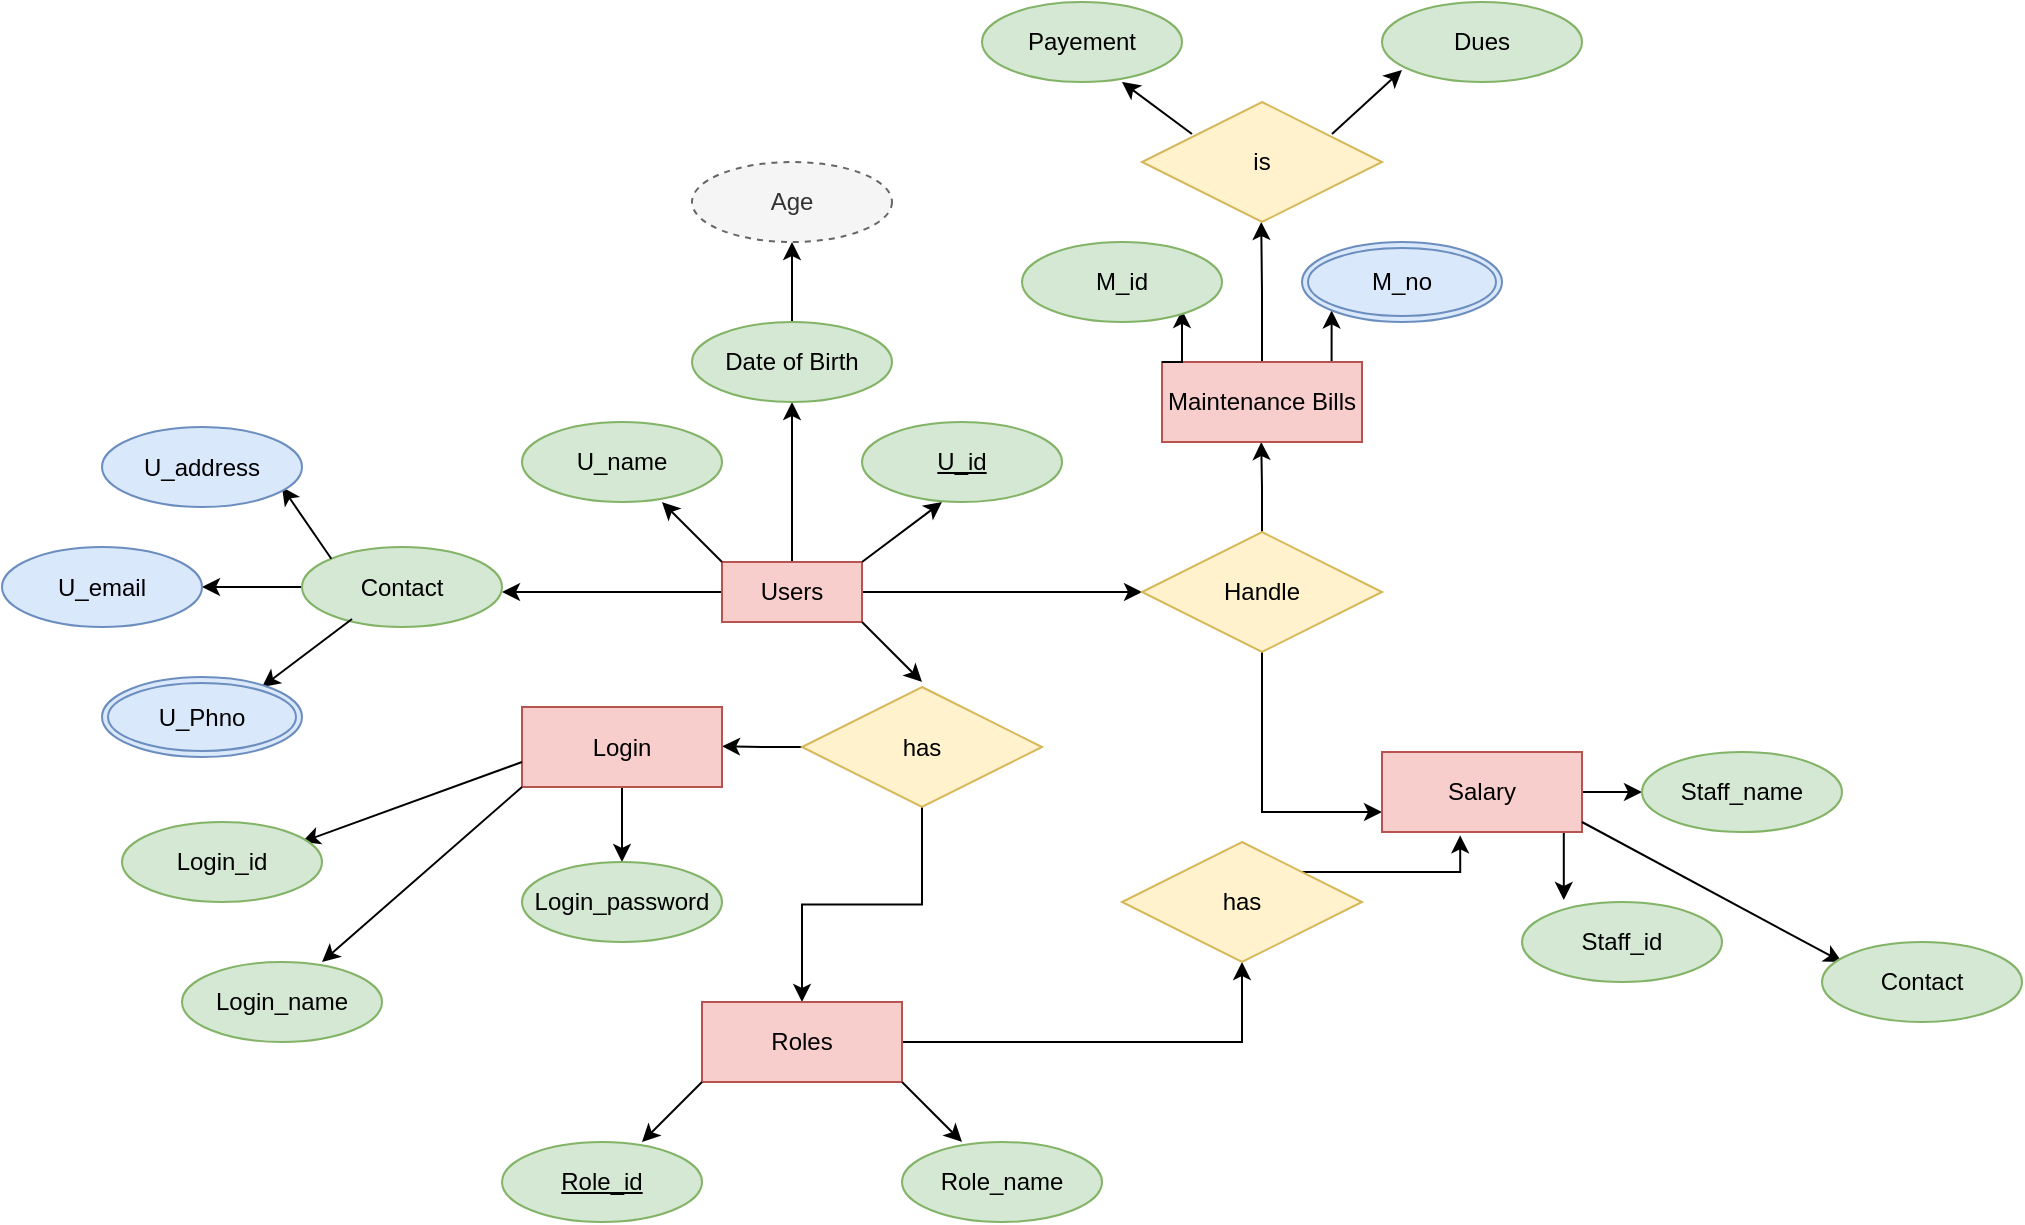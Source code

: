 <mxfile version="20.8.21" type="device"><diagram name="Page-1" id="floajDyfG_SZWKDSgE95"><mxGraphModel dx="1760" dy="2073" grid="1" gridSize="10" guides="1" tooltips="1" connect="1" arrows="1" fold="1" page="1" pageScale="1" pageWidth="827" pageHeight="1169" background="none" math="0" shadow="0"><root><mxCell id="0"/><mxCell id="1" parent="0"/><mxCell id="FmOYPlFz54X4AbfPs7PG-21" style="edgeStyle=orthogonalEdgeStyle;rounded=0;orthogonalLoop=1;jettySize=auto;html=1;exitX=0.5;exitY=0;exitDx=0;exitDy=0;" edge="1" parent="1" source="FmOYPlFz54X4AbfPs7PG-1"><mxGeometry relative="1" as="geometry"><mxPoint x="675" y="10" as="targetPoint"/></mxGeometry></mxCell><mxCell id="FmOYPlFz54X4AbfPs7PG-41" style="edgeStyle=orthogonalEdgeStyle;rounded=0;orthogonalLoop=1;jettySize=auto;html=1;" edge="1" parent="1" source="FmOYPlFz54X4AbfPs7PG-1"><mxGeometry relative="1" as="geometry"><mxPoint x="850" y="105" as="targetPoint"/></mxGeometry></mxCell><mxCell id="FmOYPlFz54X4AbfPs7PG-115" style="edgeStyle=orthogonalEdgeStyle;rounded=0;orthogonalLoop=1;jettySize=auto;html=1;exitX=0;exitY=0.5;exitDx=0;exitDy=0;" edge="1" parent="1" source="FmOYPlFz54X4AbfPs7PG-1"><mxGeometry relative="1" as="geometry"><mxPoint x="530" y="105" as="targetPoint"/></mxGeometry></mxCell><mxCell id="FmOYPlFz54X4AbfPs7PG-1" value="Users" style="whiteSpace=wrap;html=1;align=center;fillColor=#f8cecc;strokeColor=#b85450;" vertex="1" parent="1"><mxGeometry x="640" y="90" width="70" height="30" as="geometry"/></mxCell><mxCell id="FmOYPlFz54X4AbfPs7PG-3" value="" style="endArrow=classic;html=1;rounded=0;" edge="1" parent="1"><mxGeometry width="50" height="50" relative="1" as="geometry"><mxPoint x="710" y="90" as="sourcePoint"/><mxPoint x="750" y="60" as="targetPoint"/></mxGeometry></mxCell><mxCell id="FmOYPlFz54X4AbfPs7PG-4" value="" style="endArrow=classic;html=1;rounded=0;" edge="1" parent="1"><mxGeometry width="50" height="50" relative="1" as="geometry"><mxPoint x="710" y="120" as="sourcePoint"/><mxPoint x="740" y="150" as="targetPoint"/></mxGeometry></mxCell><mxCell id="FmOYPlFz54X4AbfPs7PG-6" value="" style="endArrow=classic;html=1;rounded=0;" edge="1" parent="1"><mxGeometry width="50" height="50" relative="1" as="geometry"><mxPoint x="640" y="90" as="sourcePoint"/><mxPoint x="610" y="60" as="targetPoint"/></mxGeometry></mxCell><mxCell id="FmOYPlFz54X4AbfPs7PG-7" value="U_id" style="ellipse;whiteSpace=wrap;html=1;align=center;fontStyle=4;fillColor=#d5e8d4;strokeColor=#82b366;" vertex="1" parent="1"><mxGeometry x="710" y="20" width="100" height="40" as="geometry"/></mxCell><mxCell id="FmOYPlFz54X4AbfPs7PG-8" value="U_name" style="ellipse;whiteSpace=wrap;html=1;align=center;fillColor=#d5e8d4;strokeColor=#82b366;" vertex="1" parent="1"><mxGeometry x="540" y="20" width="100" height="40" as="geometry"/></mxCell><mxCell id="FmOYPlFz54X4AbfPs7PG-86" style="edgeStyle=orthogonalEdgeStyle;rounded=0;orthogonalLoop=1;jettySize=auto;html=1;exitX=0.5;exitY=1;exitDx=0;exitDy=0;entryX=0.5;entryY=0;entryDx=0;entryDy=0;" edge="1" parent="1" source="FmOYPlFz54X4AbfPs7PG-22" target="FmOYPlFz54X4AbfPs7PG-77"><mxGeometry relative="1" as="geometry"/></mxCell><mxCell id="FmOYPlFz54X4AbfPs7PG-123" style="edgeStyle=orthogonalEdgeStyle;rounded=0;orthogonalLoop=1;jettySize=auto;html=1;exitX=0;exitY=0.5;exitDx=0;exitDy=0;" edge="1" parent="1" source="FmOYPlFz54X4AbfPs7PG-22"><mxGeometry relative="1" as="geometry"><mxPoint x="640" y="182.143" as="targetPoint"/></mxGeometry></mxCell><mxCell id="FmOYPlFz54X4AbfPs7PG-22" value="has" style="shape=rhombus;perimeter=rhombusPerimeter;whiteSpace=wrap;html=1;align=center;fillColor=#fff2cc;strokeColor=#d6b656;" vertex="1" parent="1"><mxGeometry x="680" y="152.5" width="120" height="60" as="geometry"/></mxCell><mxCell id="FmOYPlFz54X4AbfPs7PG-45" style="edgeStyle=orthogonalEdgeStyle;rounded=0;orthogonalLoop=1;jettySize=auto;html=1;exitX=0.5;exitY=0;exitDx=0;exitDy=0;" edge="1" parent="1" source="FmOYPlFz54X4AbfPs7PG-42"><mxGeometry relative="1" as="geometry"><mxPoint x="909.619" y="30" as="targetPoint"/></mxGeometry></mxCell><mxCell id="FmOYPlFz54X4AbfPs7PG-107" style="edgeStyle=orthogonalEdgeStyle;rounded=0;orthogonalLoop=1;jettySize=auto;html=1;exitX=0.5;exitY=1;exitDx=0;exitDy=0;entryX=0;entryY=0.75;entryDx=0;entryDy=0;" edge="1" parent="1" source="FmOYPlFz54X4AbfPs7PG-42" target="FmOYPlFz54X4AbfPs7PG-65"><mxGeometry relative="1" as="geometry"/></mxCell><mxCell id="FmOYPlFz54X4AbfPs7PG-42" value="Handle" style="shape=rhombus;perimeter=rhombusPerimeter;whiteSpace=wrap;html=1;align=center;fillColor=#fff2cc;strokeColor=#d6b656;" vertex="1" parent="1"><mxGeometry x="850" y="75" width="120" height="60" as="geometry"/></mxCell><mxCell id="FmOYPlFz54X4AbfPs7PG-48" style="edgeStyle=orthogonalEdgeStyle;rounded=0;orthogonalLoop=1;jettySize=auto;html=1;exitX=0.75;exitY=0;exitDx=0;exitDy=0;entryX=0;entryY=1;entryDx=0;entryDy=0;" edge="1" parent="1" source="FmOYPlFz54X4AbfPs7PG-46"><mxGeometry relative="1" as="geometry"><mxPoint x="944.814" y="-35.79" as="targetPoint"/></mxGeometry></mxCell><mxCell id="FmOYPlFz54X4AbfPs7PG-94" style="edgeStyle=orthogonalEdgeStyle;rounded=0;orthogonalLoop=1;jettySize=auto;html=1;exitX=0.5;exitY=0;exitDx=0;exitDy=0;" edge="1" parent="1" source="FmOYPlFz54X4AbfPs7PG-46"><mxGeometry relative="1" as="geometry"><mxPoint x="909.619" y="-80" as="targetPoint"/></mxGeometry></mxCell><mxCell id="FmOYPlFz54X4AbfPs7PG-46" value="Maintenance Bills" style="whiteSpace=wrap;html=1;align=center;fillColor=#f8cecc;strokeColor=#b85450;" vertex="1" parent="1"><mxGeometry x="860" y="-10" width="100" height="40" as="geometry"/></mxCell><mxCell id="FmOYPlFz54X4AbfPs7PG-54" style="edgeStyle=orthogonalEdgeStyle;rounded=0;orthogonalLoop=1;jettySize=auto;html=1;exitX=0.75;exitY=0;exitDx=0;exitDy=0;entryX=0;entryY=1;entryDx=0;entryDy=0;" edge="1" parent="1"><mxGeometry relative="1" as="geometry"><mxPoint x="870" y="-36.05" as="targetPoint"/><mxPoint x="860" y="-10.05" as="sourcePoint"/></mxGeometry></mxCell><mxCell id="FmOYPlFz54X4AbfPs7PG-64" style="edgeStyle=orthogonalEdgeStyle;rounded=0;orthogonalLoop=1;jettySize=auto;html=1;exitX=1;exitY=0.5;exitDx=0;exitDy=0;" edge="1" parent="1" source="FmOYPlFz54X4AbfPs7PG-65"><mxGeometry relative="1" as="geometry"><mxPoint x="1100" y="205.286" as="targetPoint"/></mxGeometry></mxCell><mxCell id="FmOYPlFz54X4AbfPs7PG-108" style="edgeStyle=orthogonalEdgeStyle;rounded=0;orthogonalLoop=1;jettySize=auto;html=1;exitX=1;exitY=1;exitDx=0;exitDy=0;entryX=0.209;entryY=-0.025;entryDx=0;entryDy=0;entryPerimeter=0;" edge="1" parent="1" source="FmOYPlFz54X4AbfPs7PG-65" target="FmOYPlFz54X4AbfPs7PG-66"><mxGeometry relative="1" as="geometry"/></mxCell><mxCell id="FmOYPlFz54X4AbfPs7PG-65" value="Salary" style="whiteSpace=wrap;html=1;align=center;fillColor=#f8cecc;strokeColor=#b85450;" vertex="1" parent="1"><mxGeometry x="970" y="185" width="100" height="40" as="geometry"/></mxCell><mxCell id="FmOYPlFz54X4AbfPs7PG-66" value="Staff_id" style="ellipse;whiteSpace=wrap;html=1;align=center;fillColor=#d5e8d4;strokeColor=#82b366;" vertex="1" parent="1"><mxGeometry x="1040" y="260" width="100" height="40" as="geometry"/></mxCell><mxCell id="FmOYPlFz54X4AbfPs7PG-67" value="Staff_name" style="ellipse;whiteSpace=wrap;html=1;align=center;fillColor=#d5e8d4;strokeColor=#82b366;" vertex="1" parent="1"><mxGeometry x="1100" y="185" width="100" height="40" as="geometry"/></mxCell><mxCell id="FmOYPlFz54X4AbfPs7PG-88" style="edgeStyle=orthogonalEdgeStyle;rounded=0;orthogonalLoop=1;jettySize=auto;html=1;exitX=1;exitY=0.5;exitDx=0;exitDy=0;" edge="1" parent="1" source="FmOYPlFz54X4AbfPs7PG-77" target="FmOYPlFz54X4AbfPs7PG-90"><mxGeometry relative="1" as="geometry"><mxPoint x="970" y="260" as="targetPoint"/></mxGeometry></mxCell><mxCell id="FmOYPlFz54X4AbfPs7PG-77" value="Roles" style="whiteSpace=wrap;html=1;align=center;fillColor=#f8cecc;strokeColor=#b85450;" vertex="1" parent="1"><mxGeometry x="630" y="310" width="100" height="40" as="geometry"/></mxCell><mxCell id="FmOYPlFz54X4AbfPs7PG-78" value="Role_id" style="ellipse;whiteSpace=wrap;html=1;align=center;fontStyle=4;fillColor=#d5e8d4;strokeColor=#82b366;" vertex="1" parent="1"><mxGeometry x="530" y="380" width="100" height="40" as="geometry"/></mxCell><mxCell id="FmOYPlFz54X4AbfPs7PG-79" value="Role_name" style="ellipse;whiteSpace=wrap;html=1;align=center;fillColor=#d5e8d4;strokeColor=#82b366;" vertex="1" parent="1"><mxGeometry x="730" y="380" width="100" height="40" as="geometry"/></mxCell><mxCell id="FmOYPlFz54X4AbfPs7PG-81" value="" style="endArrow=classic;html=1;rounded=0;" edge="1" parent="1"><mxGeometry width="50" height="50" relative="1" as="geometry"><mxPoint x="630" y="350" as="sourcePoint"/><mxPoint x="600" y="380" as="targetPoint"/></mxGeometry></mxCell><mxCell id="FmOYPlFz54X4AbfPs7PG-85" style="edgeStyle=orthogonalEdgeStyle;rounded=0;orthogonalLoop=1;jettySize=auto;html=1;exitX=0.5;exitY=0;exitDx=0;exitDy=0;entryX=0.5;entryY=1;entryDx=0;entryDy=0;" edge="1" parent="1" source="FmOYPlFz54X4AbfPs7PG-83" target="FmOYPlFz54X4AbfPs7PG-84"><mxGeometry relative="1" as="geometry"/></mxCell><mxCell id="FmOYPlFz54X4AbfPs7PG-83" value="Date of Birth" style="ellipse;whiteSpace=wrap;html=1;align=center;fillColor=#d5e8d4;strokeColor=#82b366;" vertex="1" parent="1"><mxGeometry x="625" y="-30" width="100" height="40" as="geometry"/></mxCell><mxCell id="FmOYPlFz54X4AbfPs7PG-84" value="Age" style="ellipse;whiteSpace=wrap;html=1;align=center;dashed=1;fillColor=#f5f5f5;fontColor=#333333;strokeColor=#666666;" vertex="1" parent="1"><mxGeometry x="625" y="-110" width="100" height="40" as="geometry"/></mxCell><mxCell id="FmOYPlFz54X4AbfPs7PG-87" value="" style="endArrow=classic;html=1;rounded=0;" edge="1" parent="1"><mxGeometry width="50" height="50" relative="1" as="geometry"><mxPoint x="730" y="350" as="sourcePoint"/><mxPoint x="760" y="380" as="targetPoint"/></mxGeometry></mxCell><mxCell id="FmOYPlFz54X4AbfPs7PG-91" style="edgeStyle=orthogonalEdgeStyle;rounded=0;orthogonalLoop=1;jettySize=auto;html=1;exitX=1;exitY=0;exitDx=0;exitDy=0;entryX=0.391;entryY=1.042;entryDx=0;entryDy=0;entryPerimeter=0;" edge="1" parent="1" source="FmOYPlFz54X4AbfPs7PG-90" target="FmOYPlFz54X4AbfPs7PG-65"><mxGeometry relative="1" as="geometry"/></mxCell><mxCell id="FmOYPlFz54X4AbfPs7PG-90" value="has" style="shape=rhombus;perimeter=rhombusPerimeter;whiteSpace=wrap;html=1;align=center;fillColor=#fff2cc;strokeColor=#d6b656;" vertex="1" parent="1"><mxGeometry x="840" y="230" width="120" height="60" as="geometry"/></mxCell><mxCell id="FmOYPlFz54X4AbfPs7PG-92" value="M_id" style="ellipse;whiteSpace=wrap;html=1;align=center;fillColor=#d5e8d4;strokeColor=#82b366;" vertex="1" parent="1"><mxGeometry x="790" y="-70" width="100" height="40" as="geometry"/></mxCell><mxCell id="FmOYPlFz54X4AbfPs7PG-93" value="M_no" style="ellipse;shape=doubleEllipse;margin=3;whiteSpace=wrap;html=1;align=center;fillColor=#dae8fc;strokeColor=#6c8ebf;" vertex="1" parent="1"><mxGeometry x="930" y="-70" width="100" height="40" as="geometry"/></mxCell><mxCell id="FmOYPlFz54X4AbfPs7PG-102" style="edgeStyle=orthogonalEdgeStyle;rounded=0;orthogonalLoop=1;jettySize=auto;html=1;exitX=0.5;exitY=0;exitDx=0;exitDy=0;" edge="1" parent="1" source="FmOYPlFz54X4AbfPs7PG-101"><mxGeometry relative="1" as="geometry"><mxPoint x="909.619" y="-140.429" as="targetPoint"/></mxGeometry></mxCell><mxCell id="FmOYPlFz54X4AbfPs7PG-101" value="is" style="shape=rhombus;perimeter=rhombusPerimeter;whiteSpace=wrap;html=1;align=center;fillColor=#fff2cc;strokeColor=#d6b656;" vertex="1" parent="1"><mxGeometry x="850" y="-140" width="120" height="60" as="geometry"/></mxCell><mxCell id="FmOYPlFz54X4AbfPs7PG-103" value="" style="endArrow=classic;html=1;rounded=0;exitX=0;exitY=0;exitDx=0;exitDy=0;" edge="1" parent="1"><mxGeometry width="50" height="50" relative="1" as="geometry"><mxPoint x="875" y="-124" as="sourcePoint"/><mxPoint x="840" y="-150" as="targetPoint"/></mxGeometry></mxCell><mxCell id="FmOYPlFz54X4AbfPs7PG-104" value="" style="endArrow=classic;html=1;rounded=0;exitX=1;exitY=0;exitDx=0;exitDy=0;" edge="1" parent="1"><mxGeometry width="50" height="50" relative="1" as="geometry"><mxPoint x="945" y="-124" as="sourcePoint"/><mxPoint x="980" y="-156" as="targetPoint"/></mxGeometry></mxCell><mxCell id="FmOYPlFz54X4AbfPs7PG-105" value="Payement" style="ellipse;whiteSpace=wrap;html=1;align=center;fillColor=#d5e8d4;strokeColor=#82b366;" vertex="1" parent="1"><mxGeometry x="770" y="-190" width="100" height="40" as="geometry"/></mxCell><mxCell id="FmOYPlFz54X4AbfPs7PG-106" value="Dues" style="ellipse;whiteSpace=wrap;html=1;align=center;fillColor=#d5e8d4;strokeColor=#82b366;" vertex="1" parent="1"><mxGeometry x="970" y="-190" width="100" height="40" as="geometry"/></mxCell><mxCell id="FmOYPlFz54X4AbfPs7PG-111" value="" style="endArrow=classic;html=1;rounded=0;" edge="1" parent="1"><mxGeometry width="50" height="50" relative="1" as="geometry"><mxPoint x="1070" y="220" as="sourcePoint"/><mxPoint x="1200" y="290" as="targetPoint"/></mxGeometry></mxCell><mxCell id="FmOYPlFz54X4AbfPs7PG-112" value="Contact" style="ellipse;whiteSpace=wrap;html=1;align=center;fillColor=#d5e8d4;strokeColor=#82b366;" vertex="1" parent="1"><mxGeometry x="1190" y="280" width="100" height="40" as="geometry"/></mxCell><mxCell id="FmOYPlFz54X4AbfPs7PG-116" style="edgeStyle=orthogonalEdgeStyle;rounded=0;orthogonalLoop=1;jettySize=auto;html=1;" edge="1" parent="1" source="FmOYPlFz54X4AbfPs7PG-117"><mxGeometry relative="1" as="geometry"><mxPoint x="380" y="102.5" as="targetPoint"/></mxGeometry></mxCell><mxCell id="FmOYPlFz54X4AbfPs7PG-117" value="Contact" style="ellipse;whiteSpace=wrap;html=1;align=center;fillColor=#d5e8d4;strokeColor=#82b366;" vertex="1" parent="1"><mxGeometry x="430" y="82.5" width="100" height="40" as="geometry"/></mxCell><mxCell id="FmOYPlFz54X4AbfPs7PG-118" value="" style="endArrow=classic;html=1;rounded=0;exitX=0;exitY=0;exitDx=0;exitDy=0;" edge="1" parent="1" source="FmOYPlFz54X4AbfPs7PG-117"><mxGeometry width="50" height="50" relative="1" as="geometry"><mxPoint x="450" y="82.5" as="sourcePoint"/><mxPoint x="420" y="52.5" as="targetPoint"/></mxGeometry></mxCell><mxCell id="FmOYPlFz54X4AbfPs7PG-119" value="" style="endArrow=classic;html=1;rounded=0;exitX=0;exitY=0;exitDx=0;exitDy=0;" edge="1" parent="1"><mxGeometry width="50" height="50" relative="1" as="geometry"><mxPoint x="455" y="118.5" as="sourcePoint"/><mxPoint x="410" y="152.5" as="targetPoint"/></mxGeometry></mxCell><mxCell id="FmOYPlFz54X4AbfPs7PG-120" value="U_Phno" style="ellipse;shape=doubleEllipse;margin=3;whiteSpace=wrap;html=1;align=center;fillColor=#dae8fc;strokeColor=#6c8ebf;" vertex="1" parent="1"><mxGeometry x="330" y="147.5" width="100" height="40" as="geometry"/></mxCell><mxCell id="FmOYPlFz54X4AbfPs7PG-121" value="U_email" style="ellipse;whiteSpace=wrap;html=1;align=center;fillColor=#dae8fc;strokeColor=#6c8ebf;" vertex="1" parent="1"><mxGeometry x="280" y="82.5" width="100" height="40" as="geometry"/></mxCell><mxCell id="FmOYPlFz54X4AbfPs7PG-122" value="U_address" style="ellipse;whiteSpace=wrap;html=1;align=center;fillColor=#dae8fc;strokeColor=#6c8ebf;" vertex="1" parent="1"><mxGeometry x="330" y="22.5" width="100" height="40" as="geometry"/></mxCell><mxCell id="FmOYPlFz54X4AbfPs7PG-130" style="edgeStyle=orthogonalEdgeStyle;rounded=0;orthogonalLoop=1;jettySize=auto;html=1;" edge="1" parent="1" source="FmOYPlFz54X4AbfPs7PG-124"><mxGeometry relative="1" as="geometry"><mxPoint x="590" y="240" as="targetPoint"/></mxGeometry></mxCell><mxCell id="FmOYPlFz54X4AbfPs7PG-124" value="Login" style="whiteSpace=wrap;html=1;align=center;fillColor=#f8cecc;strokeColor=#b85450;" vertex="1" parent="1"><mxGeometry x="540" y="162.5" width="100" height="40" as="geometry"/></mxCell><mxCell id="FmOYPlFz54X4AbfPs7PG-125" value="" style="endArrow=classic;html=1;rounded=0;" edge="1" parent="1"><mxGeometry width="50" height="50" relative="1" as="geometry"><mxPoint x="540" y="190" as="sourcePoint"/><mxPoint x="430" y="230" as="targetPoint"/></mxGeometry></mxCell><mxCell id="FmOYPlFz54X4AbfPs7PG-126" value="Login_id" style="ellipse;whiteSpace=wrap;html=1;align=center;fillColor=#d5e8d4;strokeColor=#82b366;" vertex="1" parent="1"><mxGeometry x="340" y="220" width="100" height="40" as="geometry"/></mxCell><mxCell id="FmOYPlFz54X4AbfPs7PG-128" value="" style="endArrow=classic;html=1;rounded=0;exitX=0;exitY=1;exitDx=0;exitDy=0;" edge="1" parent="1" source="FmOYPlFz54X4AbfPs7PG-124"><mxGeometry width="50" height="50" relative="1" as="geometry"><mxPoint x="540" y="207.5" as="sourcePoint"/><mxPoint x="440" y="290" as="targetPoint"/></mxGeometry></mxCell><mxCell id="FmOYPlFz54X4AbfPs7PG-129" value="Login_name" style="ellipse;whiteSpace=wrap;html=1;align=center;fillColor=#d5e8d4;strokeColor=#82b366;" vertex="1" parent="1"><mxGeometry x="370" y="290" width="100" height="40" as="geometry"/></mxCell><mxCell id="FmOYPlFz54X4AbfPs7PG-131" value="Login_password" style="ellipse;whiteSpace=wrap;html=1;align=center;fillColor=#d5e8d4;strokeColor=#82b366;" vertex="1" parent="1"><mxGeometry x="540" y="240" width="100" height="40" as="geometry"/></mxCell></root></mxGraphModel></diagram></mxfile>